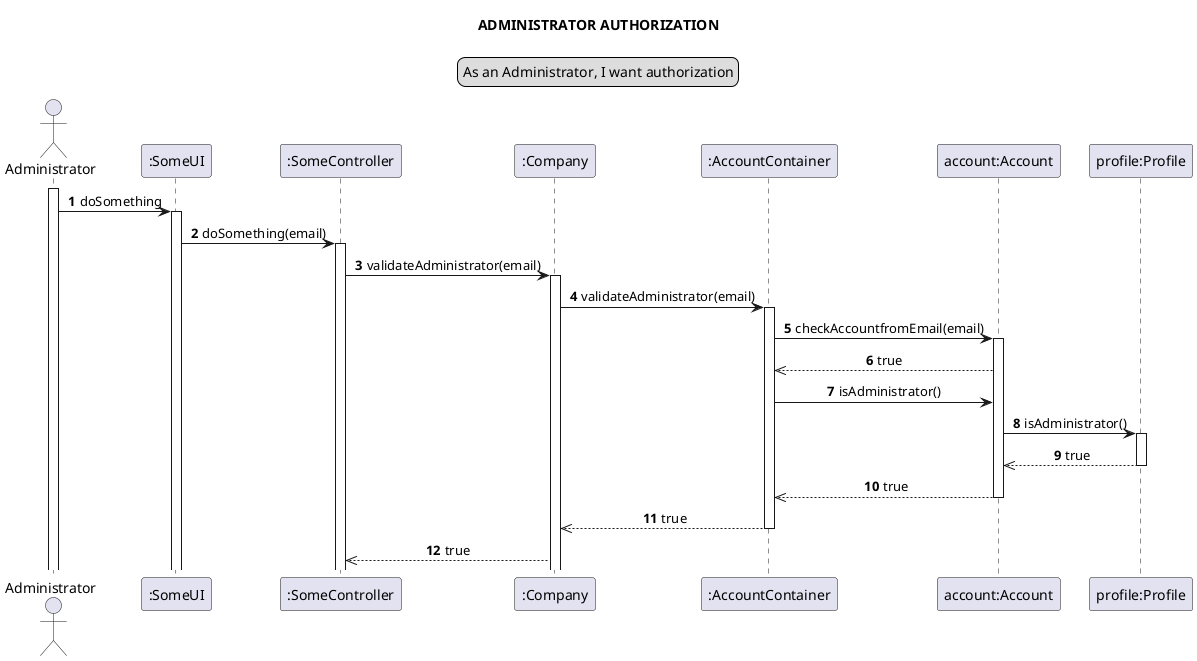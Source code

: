 @startuml
'https://plantuml.com/sequence-diagram

autonumber

skinparam sequenceMessageAlign center
title ADMINISTRATOR AUTHORIZATION
legend top
As an Administrator, I want authorization
end legend
autonumber
actor Administrator
participant ":SomeUI" as ui
participant ":SomeController" as controller
participant ":Company" as company
participant ":AccountContainer" as ac
participant "account:Account" as a
participant "profile:Profile" as p

activate Administrator
Administrator -> ui: doSomething
activate ui
ui -> controller: doSomething(email)
activate controller
controller -> company: validateAdministrator(email)
activate company
company -> ac: validateAdministrator(email)
activate ac
ac -> a: checkAccountfromEmail(email)
activate a
a-->>ac: true
ac -> a: isAdministrator()
a-> p: isAdministrator()
activate p
p-->> a:true
deactivate p
a -->> ac: true
deactivate a
ac -->> company: true
deactivate ac
company-->> controller: true
@enduml